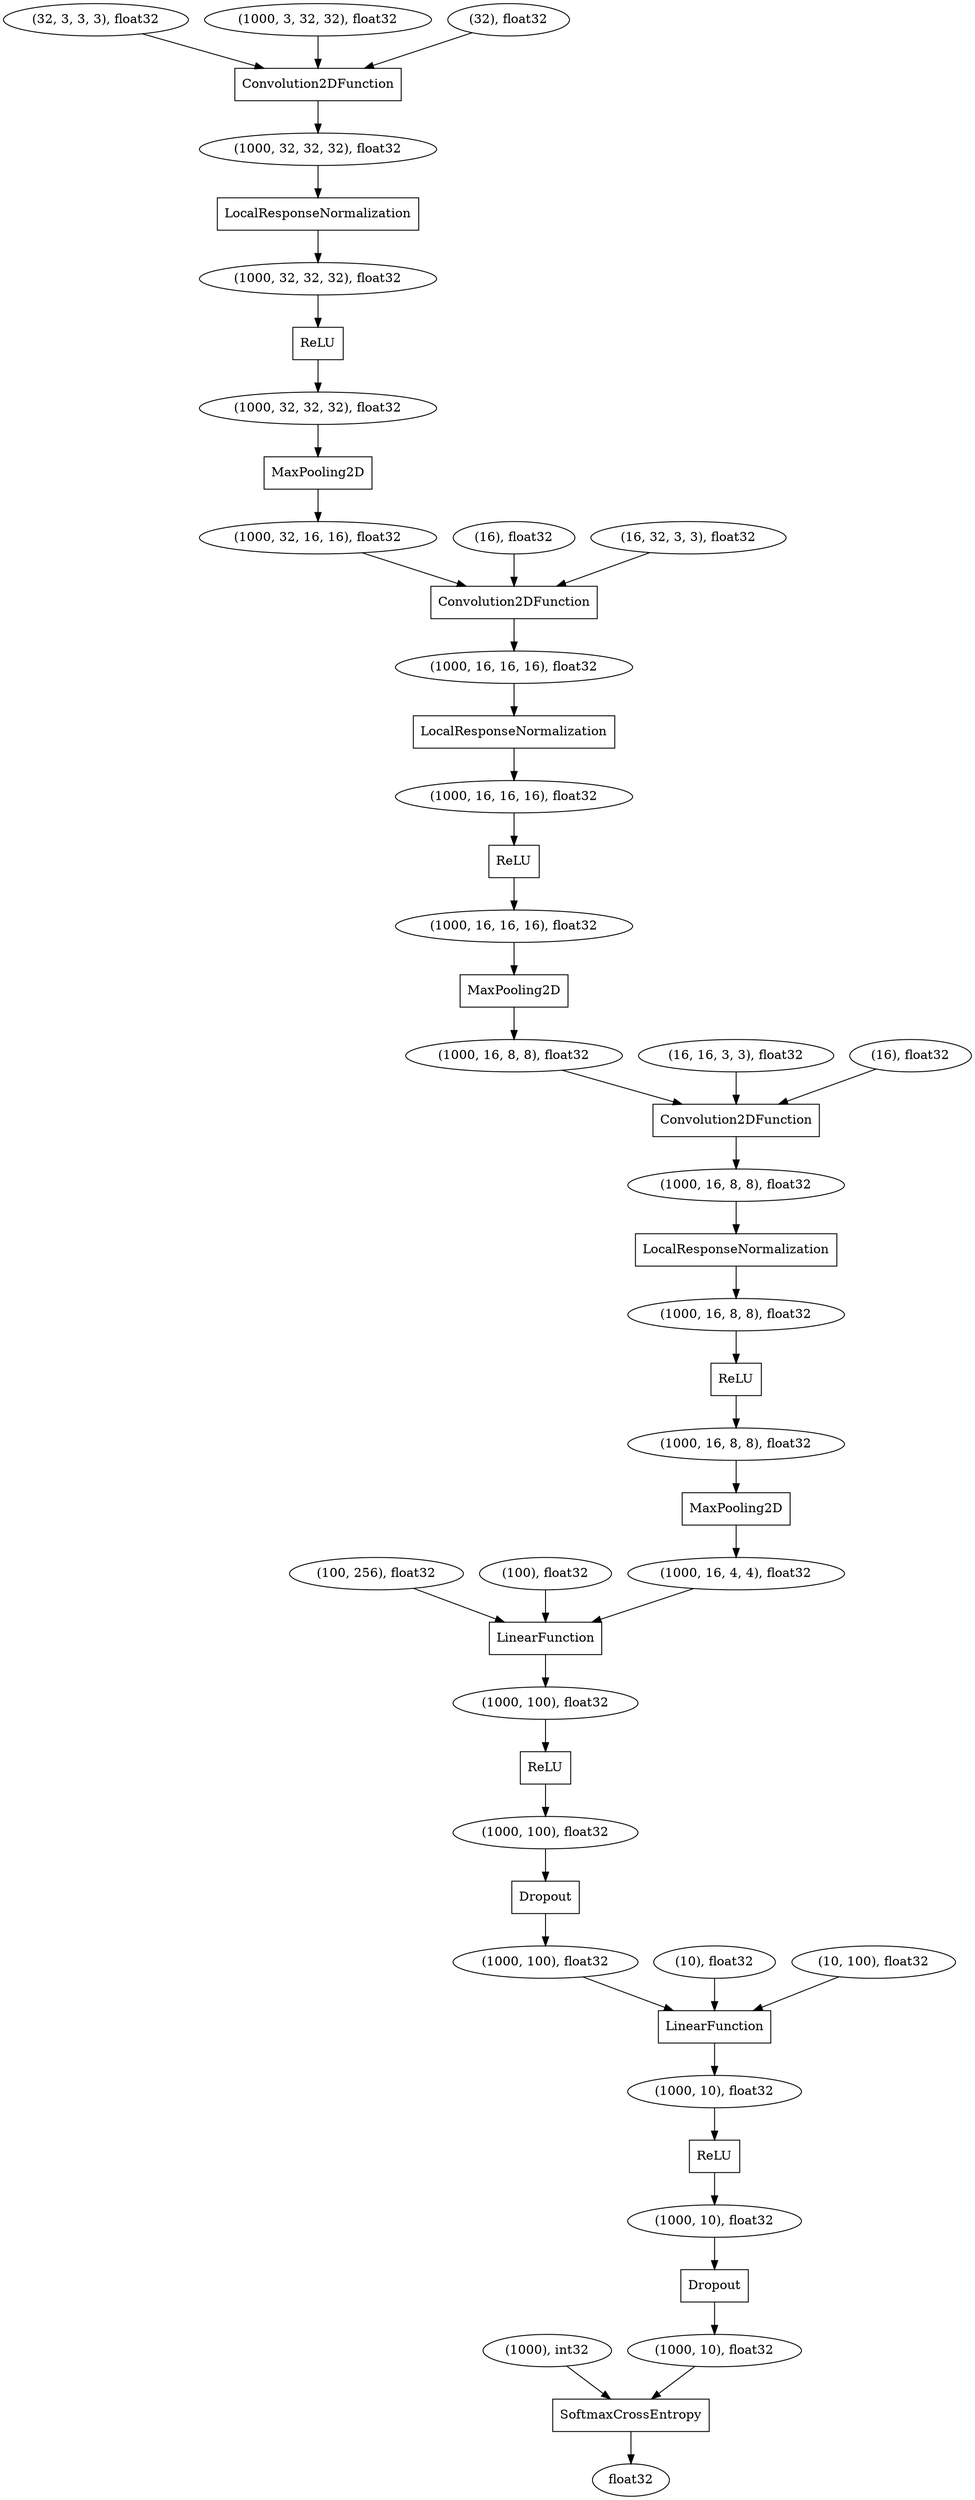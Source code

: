 digraph graphname{140544971538512 [shape="oval",label="(1000, 10), float32"];140544969141264 [shape="box",label="MaxPooling2D"];140544971538640 [shape="box",label="Dropout"];140545278844624 [shape="oval",label="(1000, 100), float32"];140544968102160 [shape="box",label="LinearFunction"];140544969138512 [shape="oval",label="(1000, 100), float32"];140544969139216 [shape="oval",label="(1000, 32, 16, 16), float32"];140544969141648 [shape="oval",label="(1000, 16, 8, 8), float32"];140544968356240 [shape="oval",label="(32, 3, 3, 3), float32"];140544969140112 [shape="box",label="LocalResponseNormalization"];140544967492432 [shape="oval",label="(16), float32"];140544969138256 [shape="box",label="MaxPooling2D"];140544969138704 [shape="box",label="ReLU"];140544969138768 [shape="box",label="Convolution2DFunction"];140544969138960 [shape="oval",label="(1000, 16, 8, 8), float32"];140544969140880 [shape="oval",label="(100, 256), float32"];140544969142160 [shape="oval",label="(1000, 16, 16, 16), float32"];140544969138896 [shape="box",label="MaxPooling2D"];140544969141008 [shape="oval",label="(1000, 16, 8, 8), float32"];140544969141072 [shape="oval",label="(100), float32"];140544969139984 [shape="oval",label="(1000, 32, 32, 32), float32"];140544968506256 [shape="box",label="ReLU"];140544969139152 [shape="box",label="LocalResponseNormalization"];140544969139024 [shape="oval",label="(10), float32"];140544969140944 [shape="oval",label="(16, 16, 3, 3), float32"];140544969141968 [shape="box",label="LocalResponseNormalization"];140544969141328 [shape="oval",label="(1000, 16, 8, 8), float32"];140545278844432 [shape="oval",label="(1000, 100), float32"];140544969139344 [shape="oval",label="(1000, 16, 16, 16), float32"];140544971539664 [shape="oval",label="(1000, 10), float32"];140544969654480 [shape="oval",label="(16, 32, 3, 3), float32"];140544969141520 [shape="box",label="Convolution2DFunction"];140544969141840 [shape="box",label="ReLU"];140544969141584 [shape="oval",label="(1000, 16, 16, 16), float32"];140544969141136 [shape="oval",label="(16), float32"];140544969140752 [shape="box",label="ReLU"];140544969139664 [shape="oval",label="(1000, 32, 32, 32), float32"];140545278844496 [shape="box",label="LinearFunction"];140544967656976 [shape="oval",label="float32"];140544969139792 [shape="oval",label="(1000, 3, 32, 32), float32"];140544967657040 [shape="box",label="SoftmaxCrossEntropy"];140544969139856 [shape="box",label="Convolution2DFunction"];140544969139920 [shape="oval",label="(1000), int32"];140544967657232 [shape="oval",label="(1000, 10), float32"];140544968356176 [shape="oval",label="(32), float32"];140544969140048 [shape="box",label="Dropout"];140544968105872 [shape="oval",label="(1000, 16, 4, 4), float32"];140544969138384 [shape="oval",label="(1000, 32, 32, 32), float32"];140544969139408 [shape="box",label="ReLU"];140544969140560 [shape="oval",label="(10, 100), float32"];140544967657232 -> 140544967657040;140544969139792 -> 140544969139856;140544968356240 -> 140544969139856;140545278844496 -> 140544971538512;140544969138384 -> 140544969138256;140544969141520 -> 140544969141328;140544969138960 -> 140544969140752;140544969139216 -> 140544969138768;140545278844624 -> 140545278844496;140544971538512 -> 140544968506256;140544968356176 -> 140544969139856;140544969140560 -> 140545278844496;140544969141008 -> 140544969138896;140544969141072 -> 140544968102160;140544969140048 -> 140545278844624;140544968105872 -> 140544968102160;140544969141264 -> 140544969141648;140544969141136 -> 140544969141520;140544971538640 -> 140544967657232;140544969141584 -> 140544969141264;140544969141328 -> 140544969141968;140544969138768 -> 140544969142160;140544969142160 -> 140544969139152;140544969140112 -> 140544969139984;140544969138256 -> 140544969139216;140544967492432 -> 140544969138768;140544969139664 -> 140544969140112;140544969138704 -> 140545278844432;140544969141840 -> 140544969141584;140545278844432 -> 140544969140048;140544971539664 -> 140544971538640;140544969139408 -> 140544969138384;140544969138512 -> 140544969138704;140544969140752 -> 140544969141008;140544969654480 -> 140544969138768;140544968506256 -> 140544971539664;140544969140880 -> 140544968102160;140544967657040 -> 140544967656976;140544969140944 -> 140544969141520;140544969139344 -> 140544969141840;140544969141648 -> 140544969141520;140544969141968 -> 140544969138960;140544969138896 -> 140544968105872;140544969139920 -> 140544967657040;140544968102160 -> 140544969138512;140544969139024 -> 140545278844496;140544969139152 -> 140544969139344;140544969139984 -> 140544969139408;140544969139856 -> 140544969139664;}